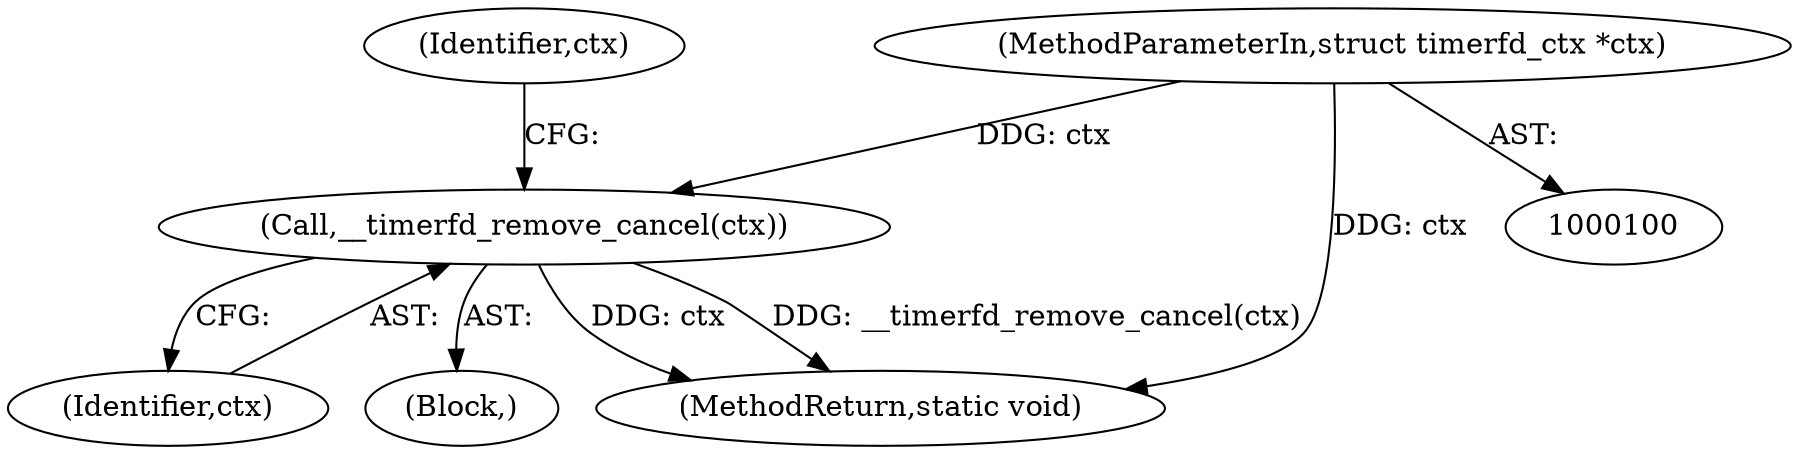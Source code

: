 digraph "0_linux_1e38da300e1e395a15048b0af1e5305bd91402f6_1@API" {
"1000156" [label="(Call,__timerfd_remove_cancel(ctx))"];
"1000101" [label="(MethodParameterIn,struct timerfd_ctx *ctx)"];
"1000161" [label="(Identifier,ctx)"];
"1000101" [label="(MethodParameterIn,struct timerfd_ctx *ctx)"];
"1000157" [label="(Identifier,ctx)"];
"1000156" [label="(Call,__timerfd_remove_cancel(ctx))"];
"1000155" [label="(Block,)"];
"1000163" [label="(MethodReturn,static void)"];
"1000156" -> "1000155"  [label="AST: "];
"1000156" -> "1000157"  [label="CFG: "];
"1000157" -> "1000156"  [label="AST: "];
"1000161" -> "1000156"  [label="CFG: "];
"1000156" -> "1000163"  [label="DDG: ctx"];
"1000156" -> "1000163"  [label="DDG: __timerfd_remove_cancel(ctx)"];
"1000101" -> "1000156"  [label="DDG: ctx"];
"1000101" -> "1000100"  [label="AST: "];
"1000101" -> "1000163"  [label="DDG: ctx"];
}
